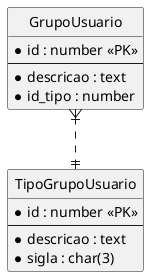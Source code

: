 @startuml

' hide the spot
hide circle

' avoid problems with angled crows feet
skinparam linetype ortho

entity "TipoGrupoUsuario" as tipogrupousuario {
  *id : number <<PK>>
  --
  *descricao : text
  *sigla : char(3)
}

entity "GrupoUsuario" as grupousuario {
  *id : number <<PK>>
  --
  *descricao : text
  *id_tipo : number
}

grupousuario }|..|| tipogrupousuario

@enduml
